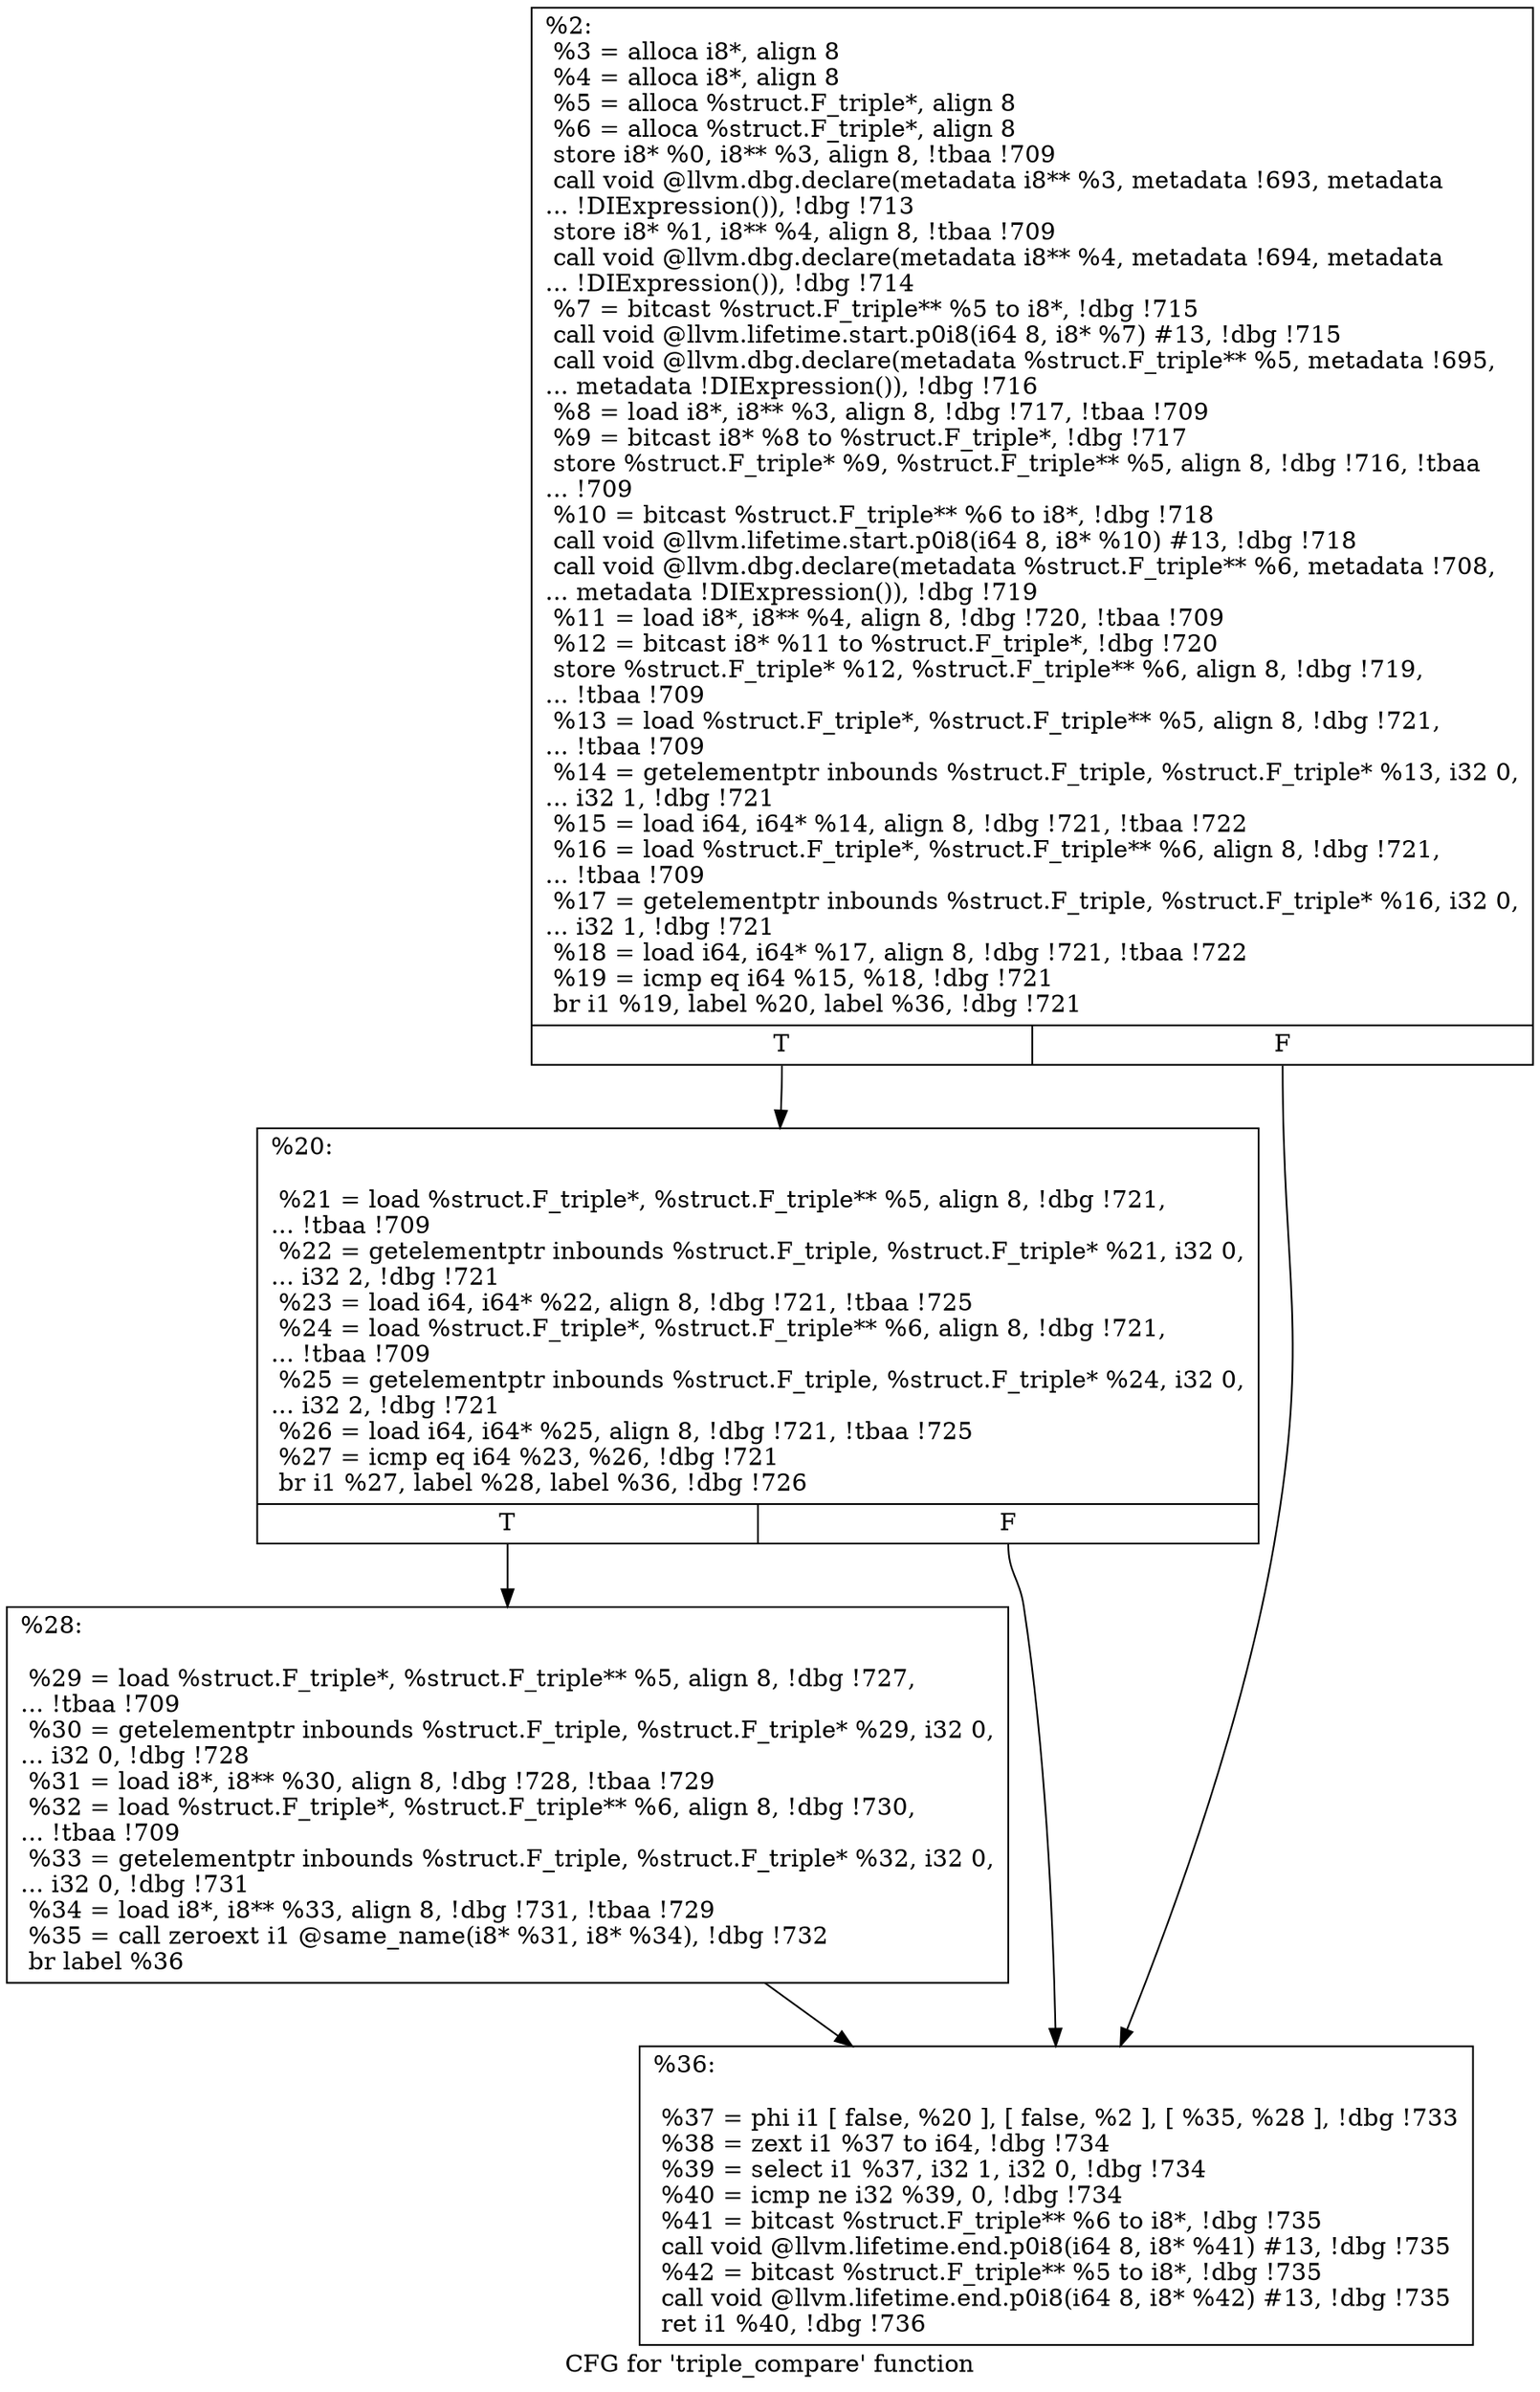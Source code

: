 digraph "CFG for 'triple_compare' function" {
	label="CFG for 'triple_compare' function";

	Node0x24c0a00 [shape=record,label="{%2:\l  %3 = alloca i8*, align 8\l  %4 = alloca i8*, align 8\l  %5 = alloca %struct.F_triple*, align 8\l  %6 = alloca %struct.F_triple*, align 8\l  store i8* %0, i8** %3, align 8, !tbaa !709\l  call void @llvm.dbg.declare(metadata i8** %3, metadata !693, metadata\l... !DIExpression()), !dbg !713\l  store i8* %1, i8** %4, align 8, !tbaa !709\l  call void @llvm.dbg.declare(metadata i8** %4, metadata !694, metadata\l... !DIExpression()), !dbg !714\l  %7 = bitcast %struct.F_triple** %5 to i8*, !dbg !715\l  call void @llvm.lifetime.start.p0i8(i64 8, i8* %7) #13, !dbg !715\l  call void @llvm.dbg.declare(metadata %struct.F_triple** %5, metadata !695,\l... metadata !DIExpression()), !dbg !716\l  %8 = load i8*, i8** %3, align 8, !dbg !717, !tbaa !709\l  %9 = bitcast i8* %8 to %struct.F_triple*, !dbg !717\l  store %struct.F_triple* %9, %struct.F_triple** %5, align 8, !dbg !716, !tbaa\l... !709\l  %10 = bitcast %struct.F_triple** %6 to i8*, !dbg !718\l  call void @llvm.lifetime.start.p0i8(i64 8, i8* %10) #13, !dbg !718\l  call void @llvm.dbg.declare(metadata %struct.F_triple** %6, metadata !708,\l... metadata !DIExpression()), !dbg !719\l  %11 = load i8*, i8** %4, align 8, !dbg !720, !tbaa !709\l  %12 = bitcast i8* %11 to %struct.F_triple*, !dbg !720\l  store %struct.F_triple* %12, %struct.F_triple** %6, align 8, !dbg !719,\l... !tbaa !709\l  %13 = load %struct.F_triple*, %struct.F_triple** %5, align 8, !dbg !721,\l... !tbaa !709\l  %14 = getelementptr inbounds %struct.F_triple, %struct.F_triple* %13, i32 0,\l... i32 1, !dbg !721\l  %15 = load i64, i64* %14, align 8, !dbg !721, !tbaa !722\l  %16 = load %struct.F_triple*, %struct.F_triple** %6, align 8, !dbg !721,\l... !tbaa !709\l  %17 = getelementptr inbounds %struct.F_triple, %struct.F_triple* %16, i32 0,\l... i32 1, !dbg !721\l  %18 = load i64, i64* %17, align 8, !dbg !721, !tbaa !722\l  %19 = icmp eq i64 %15, %18, !dbg !721\l  br i1 %19, label %20, label %36, !dbg !721\l|{<s0>T|<s1>F}}"];
	Node0x24c0a00:s0 -> Node0x24c1b70;
	Node0x24c0a00:s1 -> Node0x24c1c10;
	Node0x24c1b70 [shape=record,label="{%20:\l\l  %21 = load %struct.F_triple*, %struct.F_triple** %5, align 8, !dbg !721,\l... !tbaa !709\l  %22 = getelementptr inbounds %struct.F_triple, %struct.F_triple* %21, i32 0,\l... i32 2, !dbg !721\l  %23 = load i64, i64* %22, align 8, !dbg !721, !tbaa !725\l  %24 = load %struct.F_triple*, %struct.F_triple** %6, align 8, !dbg !721,\l... !tbaa !709\l  %25 = getelementptr inbounds %struct.F_triple, %struct.F_triple* %24, i32 0,\l... i32 2, !dbg !721\l  %26 = load i64, i64* %25, align 8, !dbg !721, !tbaa !725\l  %27 = icmp eq i64 %23, %26, !dbg !721\l  br i1 %27, label %28, label %36, !dbg !726\l|{<s0>T|<s1>F}}"];
	Node0x24c1b70:s0 -> Node0x24c1bc0;
	Node0x24c1b70:s1 -> Node0x24c1c10;
	Node0x24c1bc0 [shape=record,label="{%28:\l\l  %29 = load %struct.F_triple*, %struct.F_triple** %5, align 8, !dbg !727,\l... !tbaa !709\l  %30 = getelementptr inbounds %struct.F_triple, %struct.F_triple* %29, i32 0,\l... i32 0, !dbg !728\l  %31 = load i8*, i8** %30, align 8, !dbg !728, !tbaa !729\l  %32 = load %struct.F_triple*, %struct.F_triple** %6, align 8, !dbg !730,\l... !tbaa !709\l  %33 = getelementptr inbounds %struct.F_triple, %struct.F_triple* %32, i32 0,\l... i32 0, !dbg !731\l  %34 = load i8*, i8** %33, align 8, !dbg !731, !tbaa !729\l  %35 = call zeroext i1 @same_name(i8* %31, i8* %34), !dbg !732\l  br label %36\l}"];
	Node0x24c1bc0 -> Node0x24c1c10;
	Node0x24c1c10 [shape=record,label="{%36:\l\l  %37 = phi i1 [ false, %20 ], [ false, %2 ], [ %35, %28 ], !dbg !733\l  %38 = zext i1 %37 to i64, !dbg !734\l  %39 = select i1 %37, i32 1, i32 0, !dbg !734\l  %40 = icmp ne i32 %39, 0, !dbg !734\l  %41 = bitcast %struct.F_triple** %6 to i8*, !dbg !735\l  call void @llvm.lifetime.end.p0i8(i64 8, i8* %41) #13, !dbg !735\l  %42 = bitcast %struct.F_triple** %5 to i8*, !dbg !735\l  call void @llvm.lifetime.end.p0i8(i64 8, i8* %42) #13, !dbg !735\l  ret i1 %40, !dbg !736\l}"];
}
